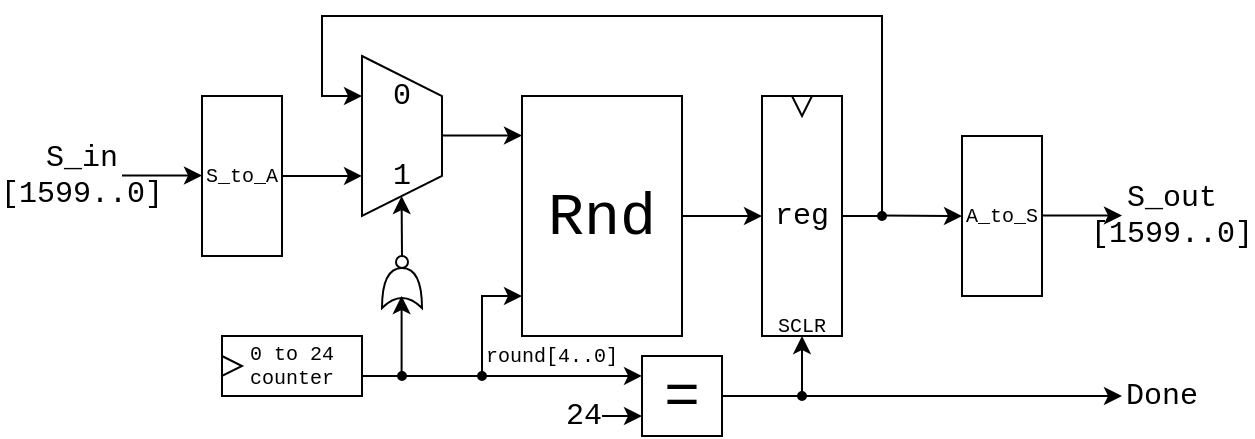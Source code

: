 <mxfile version="22.1.11" type="device">
  <diagram name="Page-1" id="sLG97zDm2SVhleJXKbSt">
    <mxGraphModel dx="257" dy="125" grid="1" gridSize="10" guides="1" tooltips="1" connect="1" arrows="1" fold="1" page="1" pageScale="1" pageWidth="3000" pageHeight="3000" math="0" shadow="0">
      <root>
        <mxCell id="0" />
        <mxCell id="1" parent="0" />
        <mxCell id="PoA2-wsbi5iG8ftpNb75-3" value="" style="edgeStyle=orthogonalEdgeStyle;rounded=0;orthogonalLoop=1;jettySize=auto;html=1;" parent="1" source="PoA2-wsbi5iG8ftpNb75-1" target="PoA2-wsbi5iG8ftpNb75-2" edge="1">
          <mxGeometry relative="1" as="geometry" />
        </mxCell>
        <mxCell id="PoA2-wsbi5iG8ftpNb75-1" value="Rnd" style="rounded=0;whiteSpace=wrap;html=1;fontFamily=Courier New;fontSize=30;" parent="1" vertex="1">
          <mxGeometry x="640" y="400" width="80" height="120" as="geometry" />
        </mxCell>
        <mxCell id="eLbFSkJ6lN0hgzDZZ-0e-2" value="" style="shape=trapezoid;perimeter=trapezoidPerimeter;whiteSpace=wrap;html=1;fixedSize=1;rotation=90;" parent="1" vertex="1">
          <mxGeometry x="540" y="400" width="80" height="40" as="geometry" />
        </mxCell>
        <mxCell id="eLbFSkJ6lN0hgzDZZ-0e-3" value="" style="endArrow=classic;html=1;rounded=0;exitX=1;exitY=0.5;exitDx=0;exitDy=0;" parent="1" source="PoA2-wsbi5iG8ftpNb75-2" edge="1">
          <mxGeometry width="50" height="50" relative="1" as="geometry">
            <mxPoint x="880" y="470" as="sourcePoint" />
            <mxPoint x="560" y="400" as="targetPoint" />
            <Array as="points">
              <mxPoint x="820" y="460" />
              <mxPoint x="820" y="360" />
              <mxPoint x="540" y="360" />
              <mxPoint x="540" y="400" />
            </Array>
          </mxGeometry>
        </mxCell>
        <mxCell id="eLbFSkJ6lN0hgzDZZ-0e-7" value="" style="endArrow=classic;html=1;rounded=0;" parent="1" edge="1">
          <mxGeometry width="50" height="50" relative="1" as="geometry">
            <mxPoint x="580" y="480" as="sourcePoint" />
            <mxPoint x="579.8" y="450" as="targetPoint" />
          </mxGeometry>
        </mxCell>
        <mxCell id="eLbFSkJ6lN0hgzDZZ-0e-11" value="" style="endArrow=classic;html=1;rounded=0;" parent="1" edge="1">
          <mxGeometry width="50" height="50" relative="1" as="geometry">
            <mxPoint x="600" y="419.8" as="sourcePoint" />
            <mxPoint x="640" y="419.8" as="targetPoint" />
          </mxGeometry>
        </mxCell>
        <mxCell id="eLbFSkJ6lN0hgzDZZ-0e-12" value="" style="endArrow=classic;html=1;rounded=0;" parent="1" edge="1">
          <mxGeometry width="50" height="50" relative="1" as="geometry">
            <mxPoint x="820" y="459.8" as="sourcePoint" />
            <mxPoint x="860" y="460" as="targetPoint" />
          </mxGeometry>
        </mxCell>
        <mxCell id="eLbFSkJ6lN0hgzDZZ-0e-14" value="" style="ellipse;whiteSpace=wrap;html=1;aspect=fixed;fillColor=#000000;" parent="1" vertex="1">
          <mxGeometry x="818" y="458" width="4" height="4" as="geometry" />
        </mxCell>
        <mxCell id="eLbFSkJ6lN0hgzDZZ-0e-15" value="1" style="text;html=1;strokeColor=none;fillColor=none;align=center;verticalAlign=middle;whiteSpace=wrap;rounded=0;fontSize=15;fontFamily=Courier New;" parent="1" vertex="1">
          <mxGeometry x="575" y="430" width="10" height="20" as="geometry" />
        </mxCell>
        <mxCell id="eLbFSkJ6lN0hgzDZZ-0e-16" value="0" style="text;html=1;strokeColor=none;fillColor=none;align=center;verticalAlign=middle;whiteSpace=wrap;rounded=0;fontSize=15;fontFamily=Courier New;" parent="1" vertex="1">
          <mxGeometry x="575" y="390" width="10" height="20" as="geometry" />
        </mxCell>
        <mxCell id="eLbFSkJ6lN0hgzDZZ-0e-17" value="" style="shape=xor;whiteSpace=wrap;html=1;rotation=-90;" parent="1" vertex="1">
          <mxGeometry x="570" y="486" width="20" height="20" as="geometry" />
        </mxCell>
        <mxCell id="eLbFSkJ6lN0hgzDZZ-0e-18" value="" style="ellipse;whiteSpace=wrap;html=1;aspect=fixed;" parent="1" vertex="1">
          <mxGeometry x="577" y="480" width="6" height="6" as="geometry" />
        </mxCell>
        <mxCell id="PoA2-wsbi5iG8ftpNb75-2" value="reg" style="rounded=0;whiteSpace=wrap;html=1;fontFamily=Courier New;fontSize=15;" parent="1" vertex="1">
          <mxGeometry x="760" y="400" width="40" height="120" as="geometry" />
        </mxCell>
        <mxCell id="PoA2-wsbi5iG8ftpNb75-5" value="" style="triangle;whiteSpace=wrap;html=1;rotation=90;" parent="1" vertex="1">
          <mxGeometry x="775" y="400" width="10" height="10" as="geometry" />
        </mxCell>
        <mxCell id="eLbFSkJ6lN0hgzDZZ-0e-24" value="" style="group" parent="1" vertex="1" connectable="0">
          <mxGeometry x="490" y="520" width="70" height="30" as="geometry" />
        </mxCell>
        <mxCell id="eLbFSkJ6lN0hgzDZZ-0e-19" value="0 to 24&lt;br style=&quot;font-size: 10px;&quot;&gt;counter" style="rounded=0;whiteSpace=wrap;html=1;fontFamily=Courier New;fontSize=10;" parent="eLbFSkJ6lN0hgzDZZ-0e-24" vertex="1">
          <mxGeometry width="70" height="30" as="geometry" />
        </mxCell>
        <mxCell id="eLbFSkJ6lN0hgzDZZ-0e-20" value="" style="triangle;whiteSpace=wrap;html=1;rotation=0;" parent="eLbFSkJ6lN0hgzDZZ-0e-24" vertex="1">
          <mxGeometry y="10" width="10" height="10" as="geometry" />
        </mxCell>
        <mxCell id="eLbFSkJ6lN0hgzDZZ-0e-25" value="" style="endArrow=classic;html=1;rounded=0;" parent="1" edge="1">
          <mxGeometry width="50" height="50" relative="1" as="geometry">
            <mxPoint x="560" y="540" as="sourcePoint" />
            <mxPoint x="640" y="500" as="targetPoint" />
            <Array as="points">
              <mxPoint x="620" y="540" />
              <mxPoint x="620" y="500" />
            </Array>
          </mxGeometry>
        </mxCell>
        <mxCell id="eLbFSkJ6lN0hgzDZZ-0e-26" value="" style="endArrow=classic;html=1;rounded=0;" parent="1" edge="1">
          <mxGeometry width="50" height="50" relative="1" as="geometry">
            <mxPoint x="579.8" y="540" as="sourcePoint" />
            <mxPoint x="579.8" y="500" as="targetPoint" />
          </mxGeometry>
        </mxCell>
        <mxCell id="eLbFSkJ6lN0hgzDZZ-0e-27" value="" style="ellipse;whiteSpace=wrap;html=1;aspect=fixed;fillColor=#000000;" parent="1" vertex="1">
          <mxGeometry x="578" y="538" width="4" height="4" as="geometry" />
        </mxCell>
        <mxCell id="eLbFSkJ6lN0hgzDZZ-0e-28" value="=" style="rounded=0;whiteSpace=wrap;html=1;fontSize=30;fontFamily=Courier New;" parent="1" vertex="1">
          <mxGeometry x="700" y="530" width="40" height="40" as="geometry" />
        </mxCell>
        <mxCell id="eLbFSkJ6lN0hgzDZZ-0e-29" value="" style="endArrow=classic;html=1;rounded=0;" parent="1" edge="1">
          <mxGeometry width="50" height="50" relative="1" as="geometry">
            <mxPoint x="520" y="440" as="sourcePoint" />
            <mxPoint x="560" y="439.97" as="targetPoint" />
          </mxGeometry>
        </mxCell>
        <mxCell id="eLbFSkJ6lN0hgzDZZ-0e-30" value="" style="endArrow=classic;html=1;rounded=0;" parent="1" edge="1">
          <mxGeometry width="50" height="50" relative="1" as="geometry">
            <mxPoint x="680" y="560" as="sourcePoint" />
            <mxPoint x="700" y="560" as="targetPoint" />
          </mxGeometry>
        </mxCell>
        <mxCell id="eLbFSkJ6lN0hgzDZZ-0e-32" value="" style="ellipse;whiteSpace=wrap;html=1;aspect=fixed;fillColor=#000000;" parent="1" vertex="1">
          <mxGeometry x="618" y="538" width="4" height="4" as="geometry" />
        </mxCell>
        <mxCell id="eLbFSkJ6lN0hgzDZZ-0e-33" value="" style="endArrow=classic;html=1;rounded=0;" parent="1" edge="1">
          <mxGeometry width="50" height="50" relative="1" as="geometry">
            <mxPoint x="620" y="540" as="sourcePoint" />
            <mxPoint x="700" y="539.94" as="targetPoint" />
          </mxGeometry>
        </mxCell>
        <mxCell id="eLbFSkJ6lN0hgzDZZ-0e-34" value="24" style="text;html=1;strokeColor=none;fillColor=none;align=center;verticalAlign=middle;whiteSpace=wrap;rounded=0;fontFamily=Courier New;fontSize=15;" parent="1" vertex="1">
          <mxGeometry x="660" y="550" width="22" height="20" as="geometry" />
        </mxCell>
        <mxCell id="eLbFSkJ6lN0hgzDZZ-0e-35" value="SCLR" style="text;html=1;strokeColor=none;fillColor=none;align=center;verticalAlign=middle;whiteSpace=wrap;rounded=0;fontFamily=Courier New;fontSize=10;" parent="1" vertex="1">
          <mxGeometry x="765" y="510" width="30" height="10" as="geometry" />
        </mxCell>
        <mxCell id="eLbFSkJ6lN0hgzDZZ-0e-36" value="" style="endArrow=classic;html=1;rounded=0;" parent="1" edge="1">
          <mxGeometry width="50" height="50" relative="1" as="geometry">
            <mxPoint x="740" y="550" as="sourcePoint" />
            <mxPoint x="780" y="520" as="targetPoint" />
            <Array as="points">
              <mxPoint x="780" y="550" />
            </Array>
          </mxGeometry>
        </mxCell>
        <mxCell id="eLbFSkJ6lN0hgzDZZ-0e-37" value="S_in&lt;br&gt;[1599..0]" style="text;html=1;strokeColor=none;fillColor=none;align=center;verticalAlign=middle;whiteSpace=wrap;rounded=0;fontSize=15;fontFamily=Courier New;" parent="1" vertex="1">
          <mxGeometry x="400" y="427.5" width="40" height="25" as="geometry" />
        </mxCell>
        <mxCell id="eLbFSkJ6lN0hgzDZZ-0e-38" value="round[4..0]" style="text;html=1;strokeColor=none;fillColor=none;align=center;verticalAlign=middle;whiteSpace=wrap;rounded=0;fontSize=10;fontFamily=Courier New;" parent="1" vertex="1">
          <mxGeometry x="620" y="520" width="70" height="20" as="geometry" />
        </mxCell>
        <mxCell id="eLbFSkJ6lN0hgzDZZ-0e-39" value="S_out&lt;br&gt;[1599..0]" style="text;html=1;strokeColor=none;fillColor=none;align=center;verticalAlign=middle;whiteSpace=wrap;rounded=0;fontSize=15;fontFamily=Courier New;" parent="1" vertex="1">
          <mxGeometry x="940" y="447.5" width="50" height="25" as="geometry" />
        </mxCell>
        <mxCell id="eLbFSkJ6lN0hgzDZZ-0e-40" value="S_to_A" style="rounded=0;whiteSpace=wrap;html=1;fontFamily=Courier New;fontSize=10;" parent="1" vertex="1">
          <mxGeometry x="480" y="400" width="40" height="80" as="geometry" />
        </mxCell>
        <mxCell id="eLbFSkJ6lN0hgzDZZ-0e-41" value="" style="endArrow=classic;html=1;rounded=0;" parent="1" edge="1">
          <mxGeometry width="50" height="50" relative="1" as="geometry">
            <mxPoint x="440" y="439.76" as="sourcePoint" />
            <mxPoint x="480" y="439.76" as="targetPoint" />
          </mxGeometry>
        </mxCell>
        <mxCell id="eLbFSkJ6lN0hgzDZZ-0e-42" value="A_to_S" style="rounded=0;whiteSpace=wrap;html=1;fontFamily=Courier New;fontSize=10;" parent="1" vertex="1">
          <mxGeometry x="860" y="420" width="40" height="80" as="geometry" />
        </mxCell>
        <mxCell id="eLbFSkJ6lN0hgzDZZ-0e-43" value="" style="endArrow=classic;html=1;rounded=0;" parent="1" edge="1">
          <mxGeometry width="50" height="50" relative="1" as="geometry">
            <mxPoint x="900" y="459.79" as="sourcePoint" />
            <mxPoint x="940" y="459.76" as="targetPoint" />
          </mxGeometry>
        </mxCell>
        <mxCell id="ViOVy5zmuyzSRg3mWkhg-1" value="" style="endArrow=classic;html=1;rounded=0;" edge="1" parent="1">
          <mxGeometry width="50" height="50" relative="1" as="geometry">
            <mxPoint x="780" y="550" as="sourcePoint" />
            <mxPoint x="940" y="550" as="targetPoint" />
          </mxGeometry>
        </mxCell>
        <mxCell id="ViOVy5zmuyzSRg3mWkhg-2" value="" style="ellipse;whiteSpace=wrap;html=1;aspect=fixed;fillColor=#000000;" vertex="1" parent="1">
          <mxGeometry x="778" y="548" width="4" height="4" as="geometry" />
        </mxCell>
        <mxCell id="ViOVy5zmuyzSRg3mWkhg-3" value="Done" style="text;html=1;strokeColor=none;fillColor=none;align=center;verticalAlign=middle;whiteSpace=wrap;rounded=0;fontSize=15;fontFamily=Courier New;" vertex="1" parent="1">
          <mxGeometry x="940" y="542.5" width="40" height="15" as="geometry" />
        </mxCell>
      </root>
    </mxGraphModel>
  </diagram>
</mxfile>
